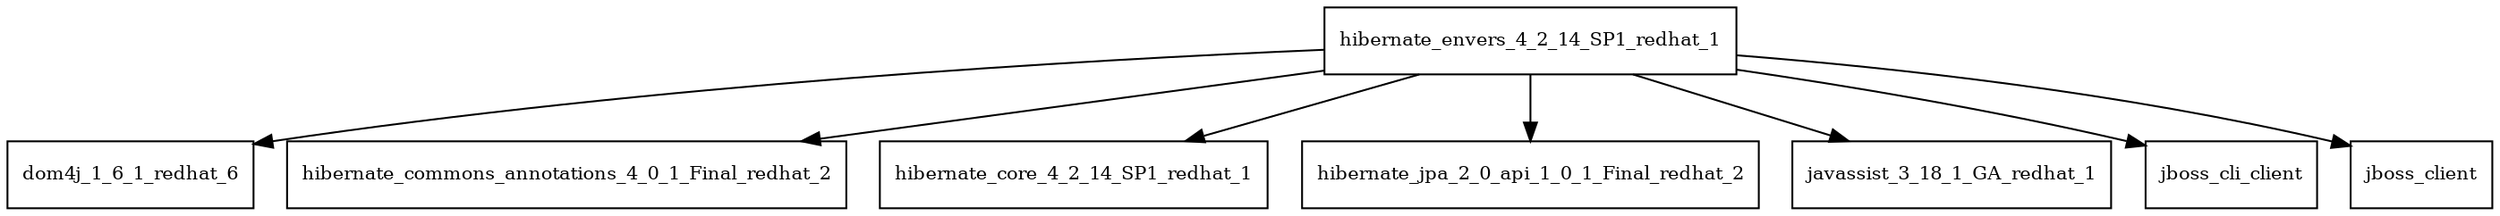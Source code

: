 digraph hibernate_envers_4_2_14_SP1_redhat_1_dependencies {
  node [shape = box, fontsize=10.0];
  hibernate_envers_4_2_14_SP1_redhat_1 -> dom4j_1_6_1_redhat_6;
  hibernate_envers_4_2_14_SP1_redhat_1 -> hibernate_commons_annotations_4_0_1_Final_redhat_2;
  hibernate_envers_4_2_14_SP1_redhat_1 -> hibernate_core_4_2_14_SP1_redhat_1;
  hibernate_envers_4_2_14_SP1_redhat_1 -> hibernate_jpa_2_0_api_1_0_1_Final_redhat_2;
  hibernate_envers_4_2_14_SP1_redhat_1 -> javassist_3_18_1_GA_redhat_1;
  hibernate_envers_4_2_14_SP1_redhat_1 -> jboss_cli_client;
  hibernate_envers_4_2_14_SP1_redhat_1 -> jboss_client;
}
